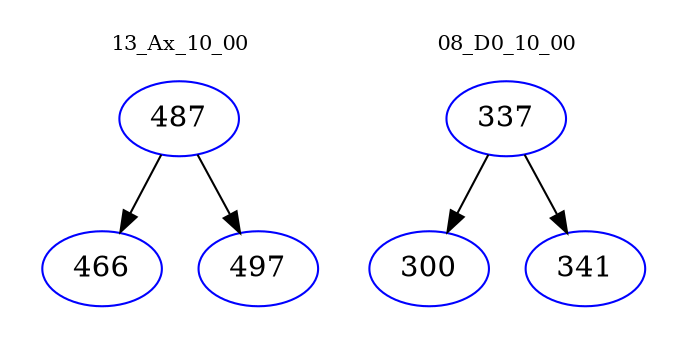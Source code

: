digraph{
subgraph cluster_0 {
color = white
label = "13_Ax_10_00";
fontsize=10;
T0_487 [label="487", color="blue"]
T0_487 -> T0_466 [color="black"]
T0_466 [label="466", color="blue"]
T0_487 -> T0_497 [color="black"]
T0_497 [label="497", color="blue"]
}
subgraph cluster_1 {
color = white
label = "08_D0_10_00";
fontsize=10;
T1_337 [label="337", color="blue"]
T1_337 -> T1_300 [color="black"]
T1_300 [label="300", color="blue"]
T1_337 -> T1_341 [color="black"]
T1_341 [label="341", color="blue"]
}
}

